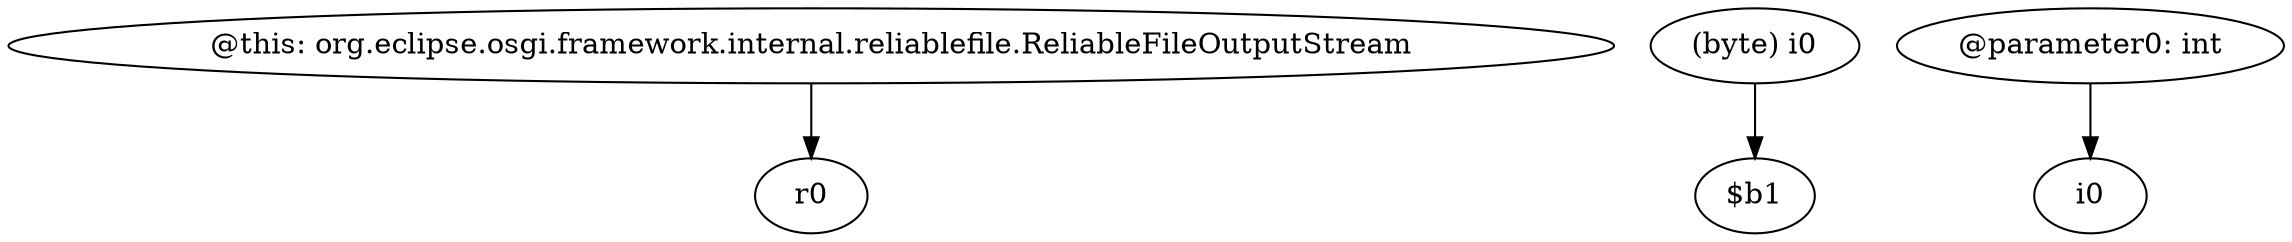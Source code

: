 digraph g {
0[label="@this: org.eclipse.osgi.framework.internal.reliablefile.ReliableFileOutputStream"]
1[label="r0"]
0->1[label=""]
2[label="(byte) i0"]
3[label="$b1"]
2->3[label=""]
4[label="@parameter0: int"]
5[label="i0"]
4->5[label=""]
}